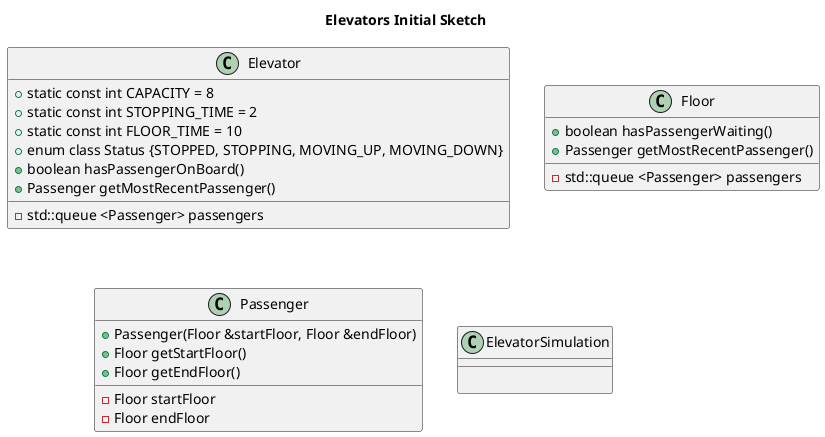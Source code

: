 @startuml Elevators Initial Sketch

title Elevators Initial Sketch

class Elevator
{
    + static const int CAPACITY = 8
    + static const int STOPPING_TIME = 2
    + static const int FLOOR_TIME = 10
    + enum class Status {STOPPED, STOPPING, MOVING_UP, MOVING_DOWN}
    + boolean hasPassengerOnBoard()
    + Passenger getMostRecentPassenger()
    __
    - std::queue <Passenger> passengers
}

class Floor
{
    + boolean hasPassengerWaiting()
    + Passenger getMostRecentPassenger()
    __
    - std::queue <Passenger> passengers
}

class Passenger
{
    + Passenger(Floor &startFloor, Floor &endFloor)
    + Floor getStartFloor()
    + Floor getEndFloor()
    __
    - Floor startFloor
    - Floor endFloor
}

class ElevatorSimulation
{
    __

}

@enduml